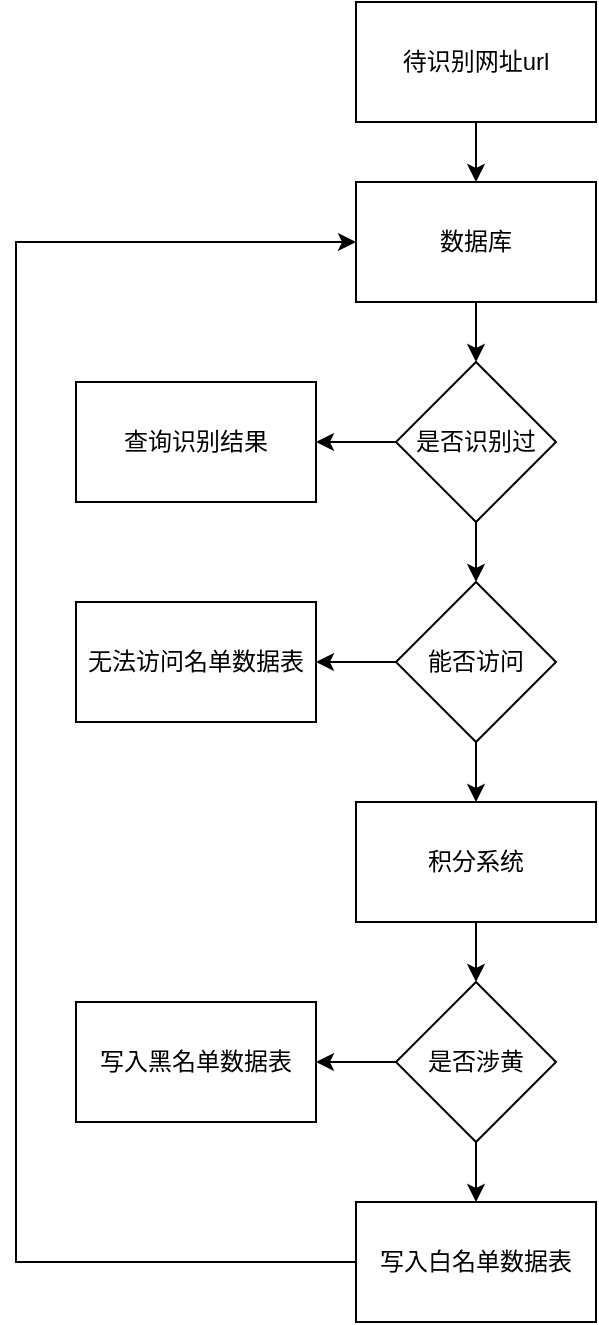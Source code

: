 <mxfile version="14.6.13" type="github">
  <diagram id="jqNRPXIfxrqPLYnqJ0Wz" name="第 1 页">
    <mxGraphModel dx="496" dy="618" grid="1" gridSize="10" guides="1" tooltips="1" connect="1" arrows="1" fold="1" page="1" pageScale="1" pageWidth="827" pageHeight="1169" math="0" shadow="0">
      <root>
        <mxCell id="0" />
        <mxCell id="1" parent="0" />
        <mxCell id="TzC0uuaoerWRVuBSZSwn-3" value="" style="edgeStyle=orthogonalEdgeStyle;rounded=0;orthogonalLoop=1;jettySize=auto;html=1;" edge="1" parent="1" source="TzC0uuaoerWRVuBSZSwn-1" target="TzC0uuaoerWRVuBSZSwn-2">
          <mxGeometry relative="1" as="geometry" />
        </mxCell>
        <mxCell id="TzC0uuaoerWRVuBSZSwn-1" value="待识别网址url" style="rounded=0;whiteSpace=wrap;html=1;" vertex="1" parent="1">
          <mxGeometry x="190" y="100" width="120" height="60" as="geometry" />
        </mxCell>
        <mxCell id="TzC0uuaoerWRVuBSZSwn-5" value="" style="edgeStyle=orthogonalEdgeStyle;rounded=0;orthogonalLoop=1;jettySize=auto;html=1;" edge="1" parent="1" source="TzC0uuaoerWRVuBSZSwn-2" target="TzC0uuaoerWRVuBSZSwn-4">
          <mxGeometry relative="1" as="geometry" />
        </mxCell>
        <mxCell id="TzC0uuaoerWRVuBSZSwn-2" value="数据库" style="whiteSpace=wrap;html=1;rounded=0;" vertex="1" parent="1">
          <mxGeometry x="190" y="190" width="120" height="60" as="geometry" />
        </mxCell>
        <mxCell id="TzC0uuaoerWRVuBSZSwn-7" value="" style="edgeStyle=orthogonalEdgeStyle;rounded=0;orthogonalLoop=1;jettySize=auto;html=1;" edge="1" parent="1" source="TzC0uuaoerWRVuBSZSwn-4" target="TzC0uuaoerWRVuBSZSwn-6">
          <mxGeometry relative="1" as="geometry" />
        </mxCell>
        <mxCell id="TzC0uuaoerWRVuBSZSwn-11" value="" style="edgeStyle=orthogonalEdgeStyle;rounded=0;orthogonalLoop=1;jettySize=auto;html=1;" edge="1" parent="1" source="TzC0uuaoerWRVuBSZSwn-4" target="TzC0uuaoerWRVuBSZSwn-10">
          <mxGeometry relative="1" as="geometry" />
        </mxCell>
        <mxCell id="TzC0uuaoerWRVuBSZSwn-4" value="是否识别过" style="rhombus;whiteSpace=wrap;html=1;rounded=0;" vertex="1" parent="1">
          <mxGeometry x="210" y="280" width="80" height="80" as="geometry" />
        </mxCell>
        <mxCell id="TzC0uuaoerWRVuBSZSwn-6" value="查询识别结果" style="whiteSpace=wrap;html=1;rounded=0;" vertex="1" parent="1">
          <mxGeometry x="50" y="290" width="120" height="60" as="geometry" />
        </mxCell>
        <mxCell id="TzC0uuaoerWRVuBSZSwn-13" value="" style="edgeStyle=orthogonalEdgeStyle;rounded=0;orthogonalLoop=1;jettySize=auto;html=1;" edge="1" parent="1" source="TzC0uuaoerWRVuBSZSwn-10" target="TzC0uuaoerWRVuBSZSwn-12">
          <mxGeometry relative="1" as="geometry" />
        </mxCell>
        <mxCell id="TzC0uuaoerWRVuBSZSwn-24" value="" style="edgeStyle=orthogonalEdgeStyle;rounded=0;orthogonalLoop=1;jettySize=auto;html=1;" edge="1" parent="1" source="TzC0uuaoerWRVuBSZSwn-10" target="TzC0uuaoerWRVuBSZSwn-23">
          <mxGeometry relative="1" as="geometry" />
        </mxCell>
        <mxCell id="TzC0uuaoerWRVuBSZSwn-10" value="能否访问" style="rhombus;whiteSpace=wrap;html=1;rounded=0;" vertex="1" parent="1">
          <mxGeometry x="210" y="390" width="80" height="80" as="geometry" />
        </mxCell>
        <mxCell id="TzC0uuaoerWRVuBSZSwn-12" value="无法访问名单数据表" style="whiteSpace=wrap;html=1;rounded=0;" vertex="1" parent="1">
          <mxGeometry x="50" y="400" width="120" height="60" as="geometry" />
        </mxCell>
        <mxCell id="TzC0uuaoerWRVuBSZSwn-17" value="" style="edgeStyle=orthogonalEdgeStyle;rounded=0;orthogonalLoop=1;jettySize=auto;html=1;" edge="1" parent="1" source="TzC0uuaoerWRVuBSZSwn-14" target="TzC0uuaoerWRVuBSZSwn-16">
          <mxGeometry relative="1" as="geometry" />
        </mxCell>
        <mxCell id="TzC0uuaoerWRVuBSZSwn-19" value="" style="edgeStyle=orthogonalEdgeStyle;rounded=0;orthogonalLoop=1;jettySize=auto;html=1;" edge="1" parent="1" source="TzC0uuaoerWRVuBSZSwn-14" target="TzC0uuaoerWRVuBSZSwn-18">
          <mxGeometry relative="1" as="geometry" />
        </mxCell>
        <mxCell id="TzC0uuaoerWRVuBSZSwn-14" value="是否涉黄" style="rhombus;whiteSpace=wrap;html=1;rounded=0;" vertex="1" parent="1">
          <mxGeometry x="210" y="590" width="80" height="80" as="geometry" />
        </mxCell>
        <mxCell id="TzC0uuaoerWRVuBSZSwn-16" value="写入黑名单数据表" style="whiteSpace=wrap;html=1;rounded=0;" vertex="1" parent="1">
          <mxGeometry x="50" y="600" width="120" height="60" as="geometry" />
        </mxCell>
        <mxCell id="TzC0uuaoerWRVuBSZSwn-21" value="" style="edgeStyle=orthogonalEdgeStyle;rounded=0;orthogonalLoop=1;jettySize=auto;html=1;entryX=0;entryY=0.5;entryDx=0;entryDy=0;" edge="1" parent="1" source="TzC0uuaoerWRVuBSZSwn-18" target="TzC0uuaoerWRVuBSZSwn-2">
          <mxGeometry relative="1" as="geometry">
            <mxPoint x="50" y="840" as="targetPoint" />
            <Array as="points">
              <mxPoint x="20" y="730" />
              <mxPoint x="20" y="220" />
            </Array>
          </mxGeometry>
        </mxCell>
        <mxCell id="TzC0uuaoerWRVuBSZSwn-18" value="写入白名单数据表" style="whiteSpace=wrap;html=1;rounded=0;" vertex="1" parent="1">
          <mxGeometry x="190" y="700" width="120" height="60" as="geometry" />
        </mxCell>
        <mxCell id="TzC0uuaoerWRVuBSZSwn-25" value="" style="edgeStyle=orthogonalEdgeStyle;rounded=0;orthogonalLoop=1;jettySize=auto;html=1;" edge="1" parent="1" source="TzC0uuaoerWRVuBSZSwn-23" target="TzC0uuaoerWRVuBSZSwn-14">
          <mxGeometry relative="1" as="geometry" />
        </mxCell>
        <mxCell id="TzC0uuaoerWRVuBSZSwn-23" value="积分系统" style="whiteSpace=wrap;html=1;rounded=0;" vertex="1" parent="1">
          <mxGeometry x="190" y="500" width="120" height="60" as="geometry" />
        </mxCell>
      </root>
    </mxGraphModel>
  </diagram>
</mxfile>
